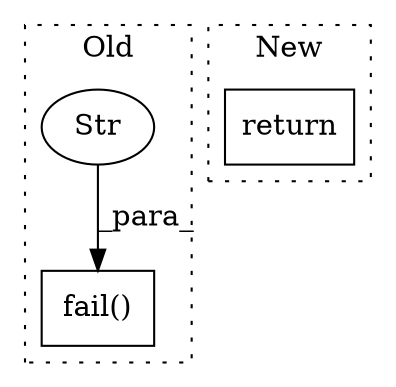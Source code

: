digraph G {
subgraph cluster0 {
1 [label="fail()" a="75" s="895,964" l="9,1" shape="box"];
3 [label="Str" a="66" s="904" l="60" shape="ellipse"];
label = "Old";
style="dotted";
}
subgraph cluster1 {
2 [label="return" a="93" s="466" l="7" shape="box"];
label = "New";
style="dotted";
}
3 -> 1 [label="_para_"];
}